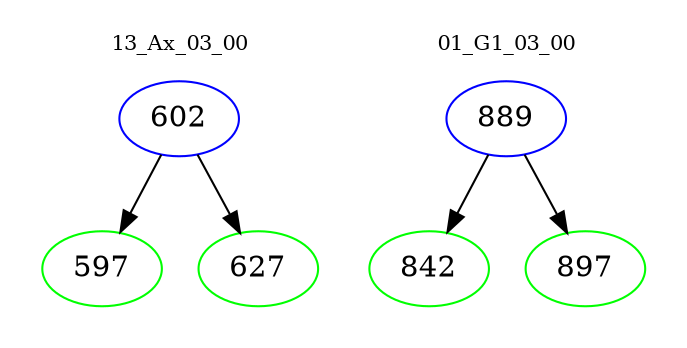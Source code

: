 digraph{
subgraph cluster_0 {
color = white
label = "13_Ax_03_00";
fontsize=10;
T0_602 [label="602", color="blue"]
T0_602 -> T0_597 [color="black"]
T0_597 [label="597", color="green"]
T0_602 -> T0_627 [color="black"]
T0_627 [label="627", color="green"]
}
subgraph cluster_1 {
color = white
label = "01_G1_03_00";
fontsize=10;
T1_889 [label="889", color="blue"]
T1_889 -> T1_842 [color="black"]
T1_842 [label="842", color="green"]
T1_889 -> T1_897 [color="black"]
T1_897 [label="897", color="green"]
}
}
